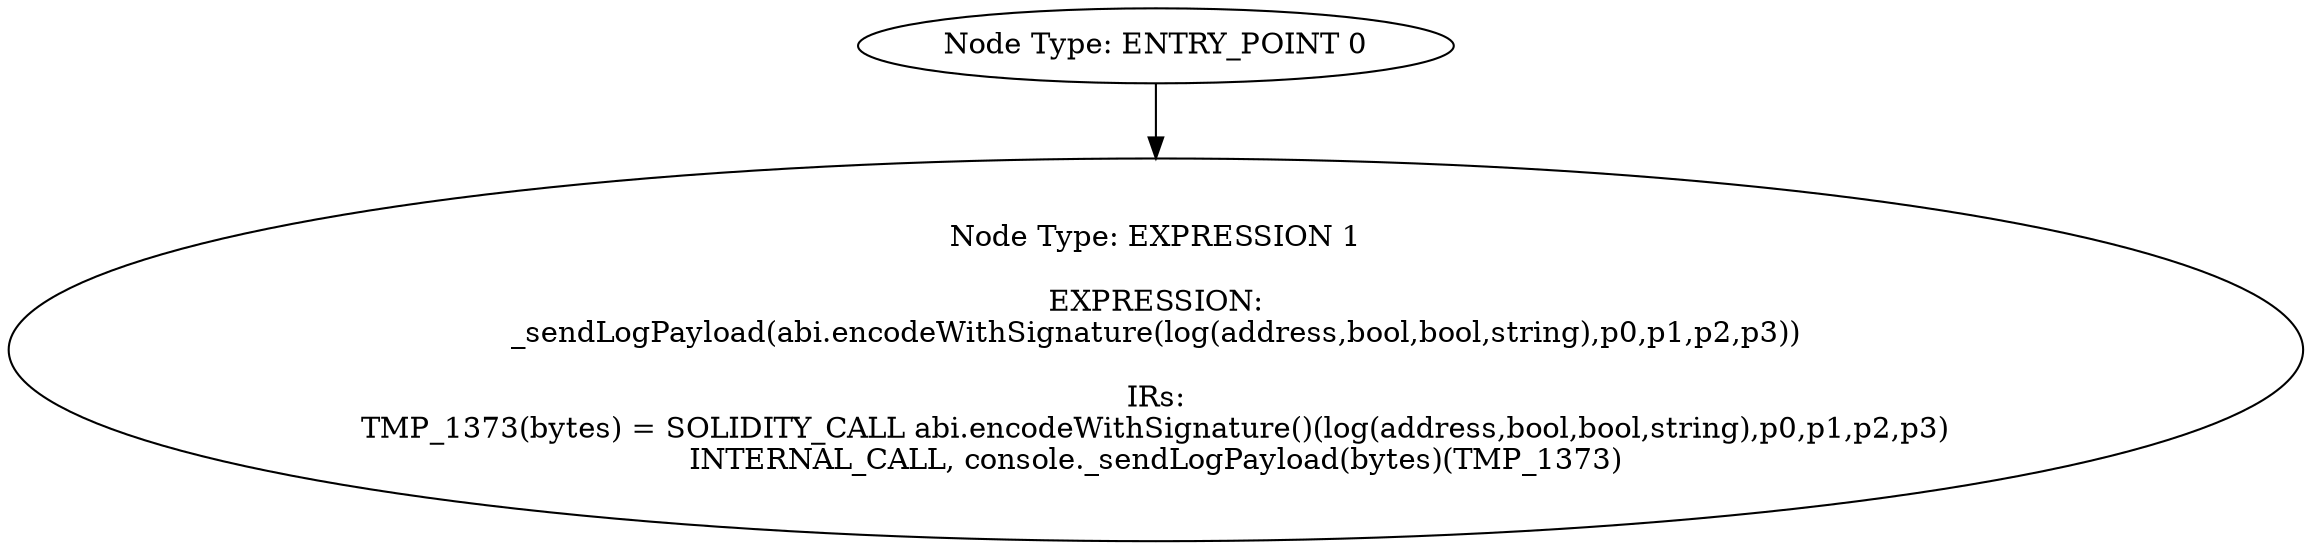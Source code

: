 digraph{
0[label="Node Type: ENTRY_POINT 0
"];
0->1;
1[label="Node Type: EXPRESSION 1

EXPRESSION:
_sendLogPayload(abi.encodeWithSignature(log(address,bool,bool,string),p0,p1,p2,p3))

IRs:
TMP_1373(bytes) = SOLIDITY_CALL abi.encodeWithSignature()(log(address,bool,bool,string),p0,p1,p2,p3)
INTERNAL_CALL, console._sendLogPayload(bytes)(TMP_1373)"];
}
